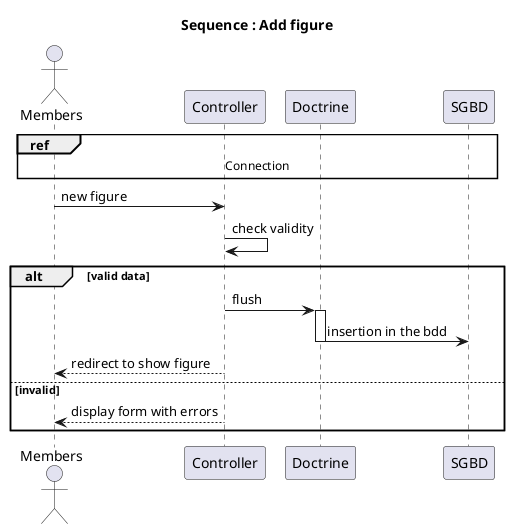 @startuml

title Sequence : Add figure

actor Members as U
participant Controller as C
participant Doctrine as D
participant SGBD as BDD
ref over U,C,D,BDD : Connection

U->C:  new figure
C->C: check validity
alt valid data
    C->D: flush
    activate D
    D->BDD: insertion in the bdd
    deactivate D
    C-->U: redirect to show figure
else invalid
  C-->U: display form with errors
end

@enduml